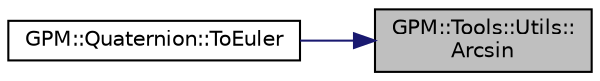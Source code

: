 digraph "GPM::Tools::Utils::Arcsin"
{
 // INTERACTIVE_SVG=YES
 // LATEX_PDF_SIZE
  edge [fontname="Helvetica",fontsize="10",labelfontname="Helvetica",labelfontsize="10"];
  node [fontname="Helvetica",fontsize="10",shape=record];
  rankdir="RL";
  Node24 [label="GPM::Tools::Utils::\lArcsin",height=0.2,width=0.4,color="black", fillcolor="grey75", style="filled", fontcolor="black",tooltip="Mathematics arc sinus implementation."];
  Node24 -> Node25 [dir="back",color="midnightblue",fontsize="10",style="solid",fontname="Helvetica"];
  Node25 [label="GPM::Quaternion::ToEuler",height=0.2,width=0.4,color="black", fillcolor="white", style="filled",URL="$struct_g_p_m_1_1_quaternion.html#af3f0597db46a0aefb5d684e9b64bff20",tooltip="Transform the current quaternion to euler angles in degrees."];
}
